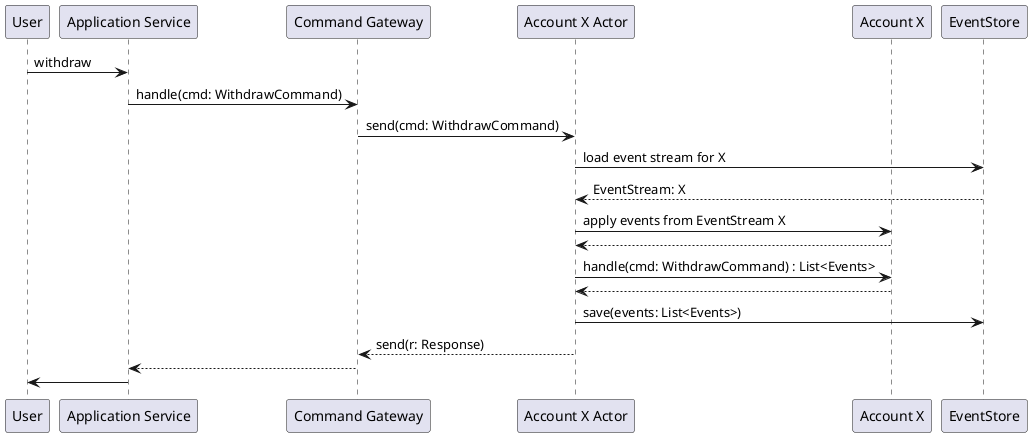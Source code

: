 @startuml

participant "User" as U
participant "Application Service" as AS
participant "Command Gateway" as CG
participant "Account X Actor" as AC
participant "Account X" as A
participant "EventStore" as ES

U -> AS: withdraw
AS -> CG: handle(cmd: WithdrawCommand)
CG -> AC: send(cmd: WithdrawCommand)
AC -> ES: load event stream for X
AC <-- ES: EventStream: X
AC -> A: apply events from EventStream X
AC <-- A
AC -> A: handle(cmd: WithdrawCommand) : List<Events>
AC <-- A:
AC -> ES: save(events: List<Events>)
CG <-- AC: send(r: Response)
AS <-- CG
U <- AS

@enduml